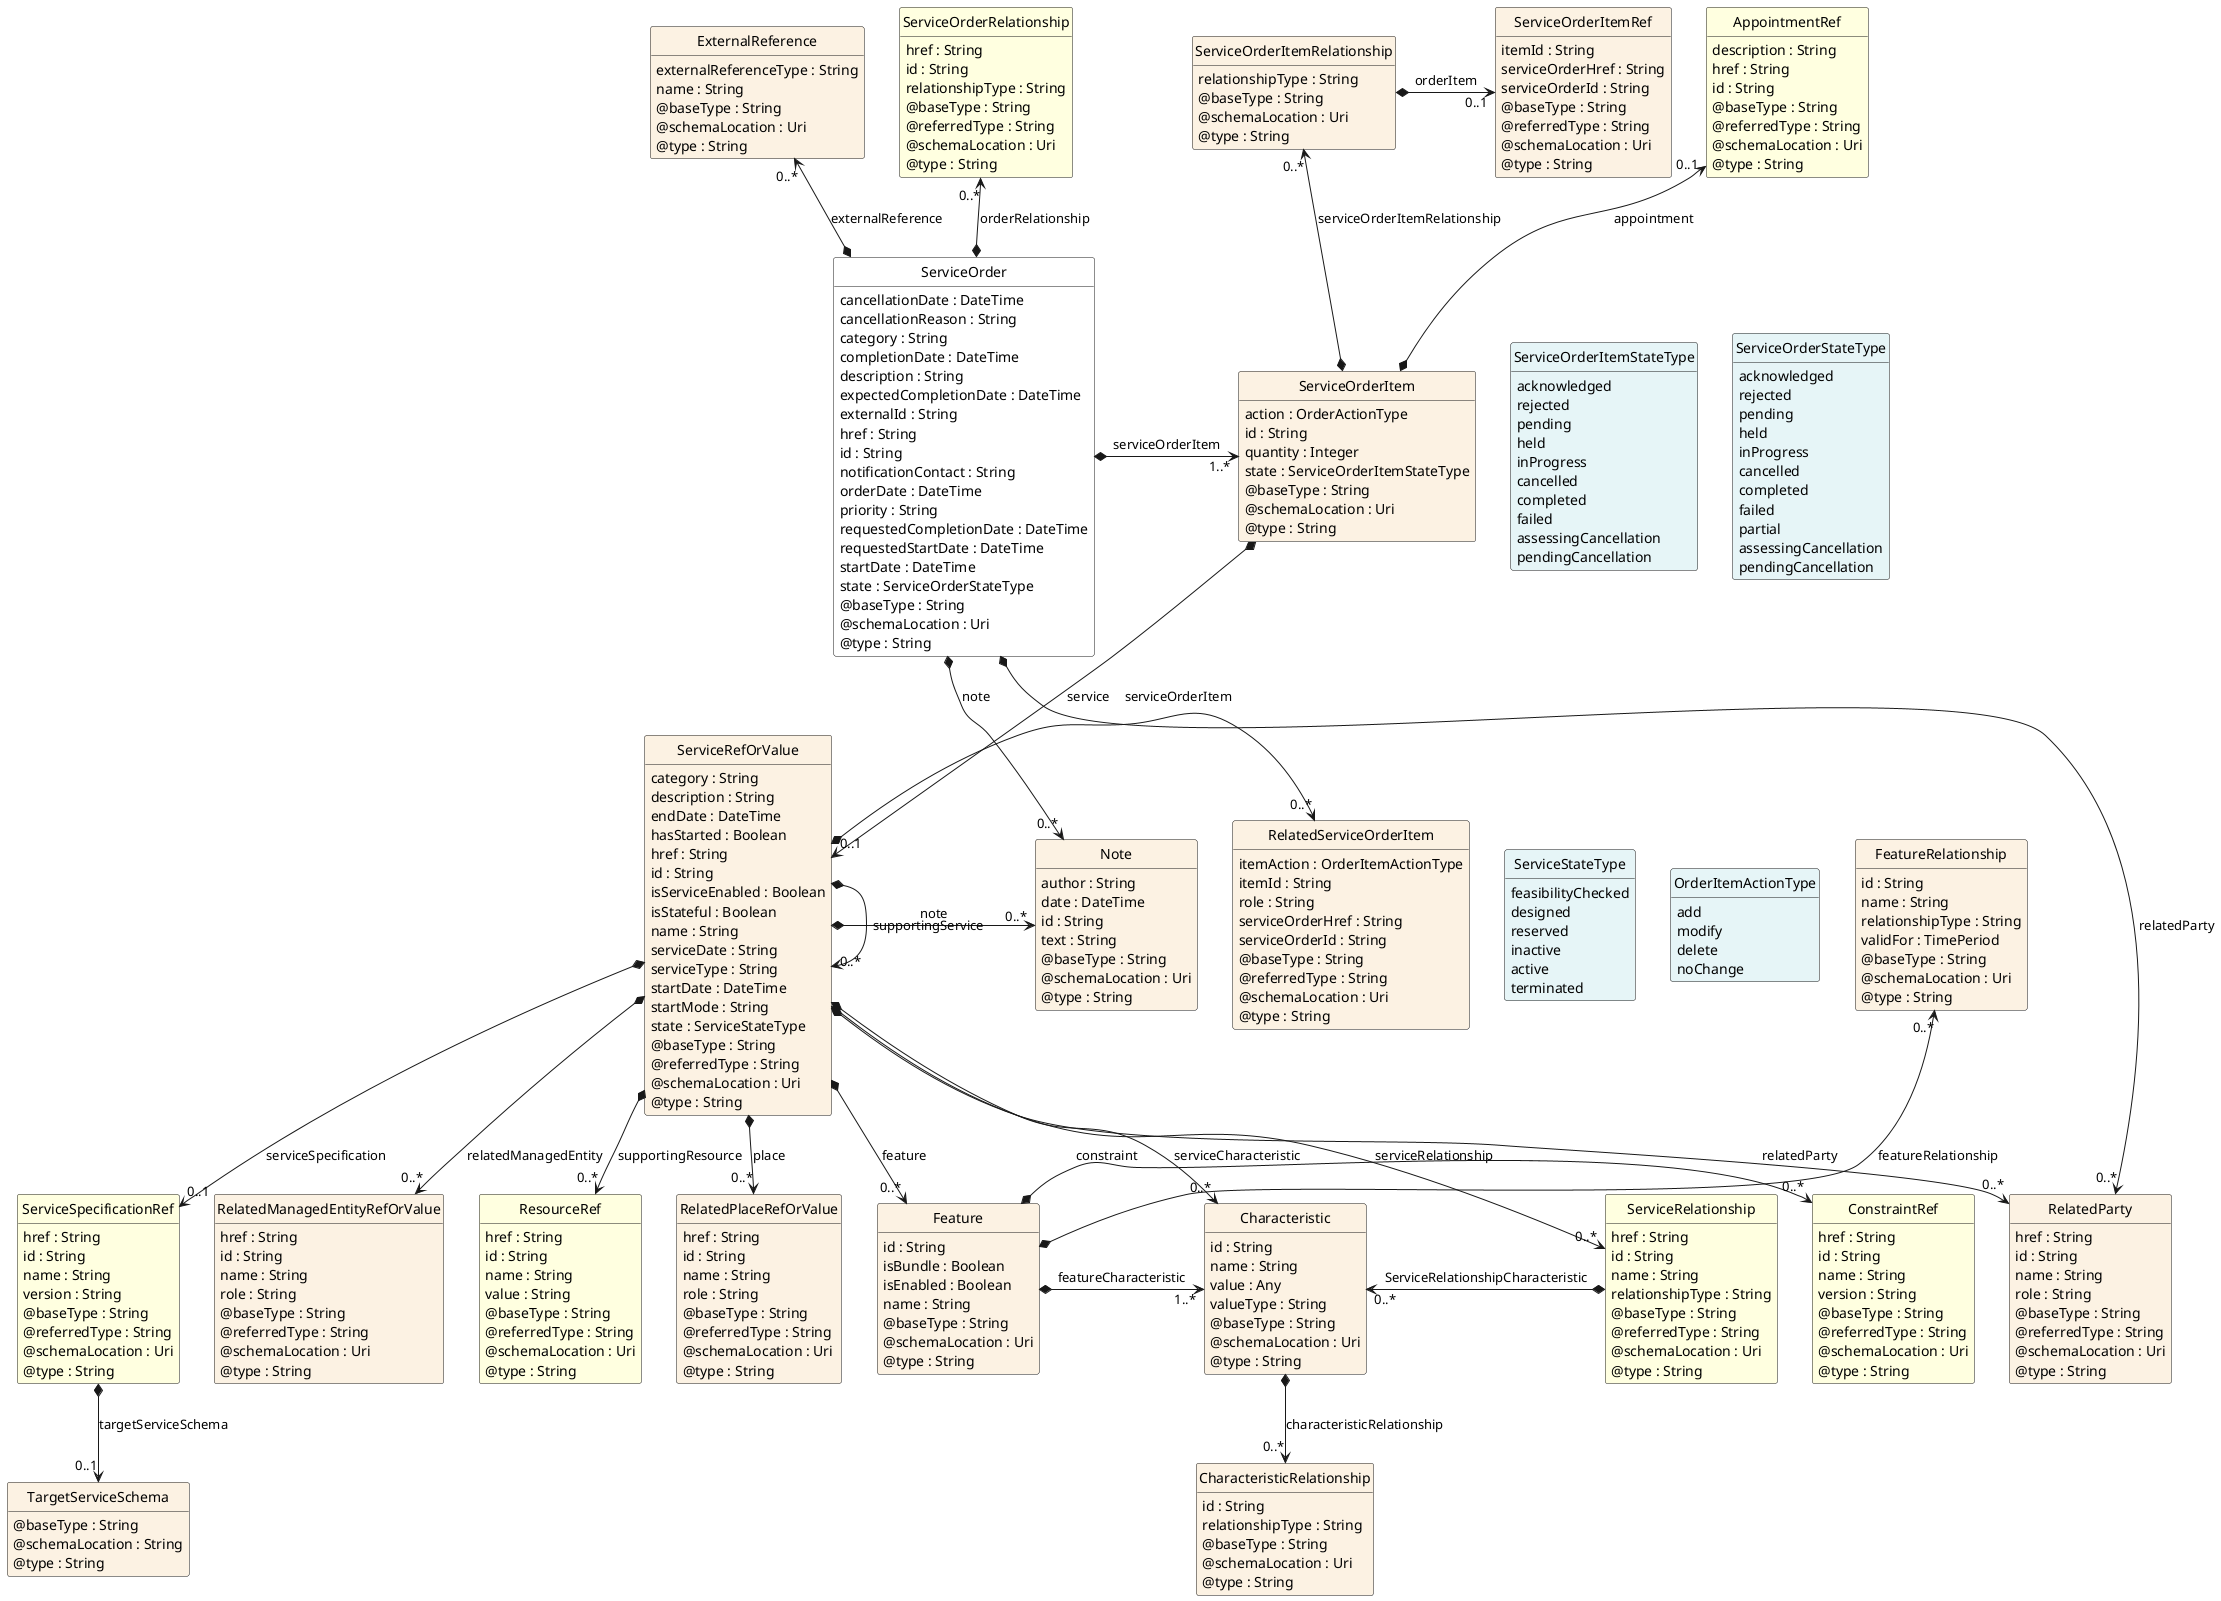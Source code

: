 @startuml
hide circle
hide methods
hide stereotype
show <<Enumeration>> stereotype
skinparam class {
   BackgroundColor<<Enumeration>> #E6F5F7
   BackgroundColor<<Ref>> #FFFFE0
   BackgroundColor<<Pivot>> #FFFFFFF
   BackgroundColor #FCF2E3
}

class ServiceOrder  <<Pivot>> {
    cancellationDate : DateTime
    cancellationReason : String
    category : String
    completionDate : DateTime
    description : String
    expectedCompletionDate : DateTime
    externalId : String
    href : String
    id : String
    notificationContact : String
    orderDate : DateTime
    priority : String
    requestedCompletionDate : DateTime
    requestedStartDate : DateTime
    startDate : DateTime
    state : ServiceOrderStateType
    @baseType : String
    @schemaLocation : Uri
    @type : String
}

class ServiceOrderStateType <<Enumeration>> {
    acknowledged
    rejected
    pending
    held
    inProgress
    cancelled
    completed
    failed
    partial
    assessingCancellation
    pendingCancellation
}

class Note  {
    author : String
    date : DateTime
    id : String
    text : String
    @baseType : String
    @schemaLocation : Uri
    @type : String
}

class RelatedParty  {
    href : String
    id : String
    name : String
    role : String
    @baseType : String
    @referredType : String
    @schemaLocation : Uri
    @type : String
}

class ExternalReference  {
    externalReferenceType : String
    name : String
    @baseType : String
    @schemaLocation : Uri
    @type : String
}

class ServiceOrderItem  {
    action : OrderActionType
    id : String
    quantity : Integer
    state : ServiceOrderItemStateType
    @baseType : String
    @schemaLocation : Uri
    @type : String
}

class ServiceOrderItemStateType <<Enumeration>> {
    acknowledged
    rejected
    pending
    held
    inProgress
    cancelled
    completed
    failed
    assessingCancellation
    pendingCancellation
}

class ServiceOrderItemRelationship  {
    relationshipType : String
    @baseType : String
    @schemaLocation : Uri
    @type : String
}

class ServiceOrderItemRef  {
    itemId : String
    serviceOrderHref : String
    serviceOrderId : String
    @baseType : String
    @referredType : String
    @schemaLocation : Uri
    @type : String
}

class ServiceRefOrValue  {
    category : String
    description : String
    endDate : DateTime
    hasStarted : Boolean
    href : String
    id : String
    isServiceEnabled : Boolean
    isStateful : Boolean
    name : String
    serviceDate : String
    serviceType : String
    startDate : DateTime
    startMode : String
    state : ServiceStateType
    @baseType : String
    @referredType : String
    @schemaLocation : Uri
    @type : String
}

class ServiceStateType <<Enumeration>> {
    feasibilityChecked
    designed
    reserved
    inactive
    active
    terminated
}

class ResourceRef  <<Ref>> {
    href : String
    id : String
    name : String
    value : String
    @baseType : String
    @referredType : String
    @schemaLocation : Uri
    @type : String
}

class RelatedServiceOrderItem  {
    itemAction : OrderItemActionType
    itemId : String
    role : String
    serviceOrderHref : String
    serviceOrderId : String
    @baseType : String
    @referredType : String
    @schemaLocation : Uri
    @type : String
}

class OrderItemActionType <<Enumeration>> {
    add
    modify
    delete
    noChange
}

class ServiceRelationship  <<Ref>> {
    href : String
    id : String
    name : String
    relationshipType : String
    @baseType : String
    @referredType : String
    @schemaLocation : Uri
    @type : String
}

class Characteristic  {
    id : String
    name : String
    value : Any
    valueType : String
    @baseType : String
    @schemaLocation : Uri
    @type : String
}

class CharacteristicRelationship  {
    id : String
    relationshipType : String
    @baseType : String
    @schemaLocation : Uri
    @type : String
}

class Feature  {
    id : String
    isBundle : Boolean
    isEnabled : Boolean
    name : String
    @baseType : String
    @schemaLocation : Uri
    @type : String
}

class ConstraintRef  <<Ref>> {
    href : String
    id : String
    name : String
    version : String
    @baseType : String
    @referredType : String
    @schemaLocation : Uri
    @type : String
}

class FeatureRelationship  {
    id : String
    name : String
    relationshipType : String
    validFor : TimePeriod
    @baseType : String
    @schemaLocation : Uri
    @type : String
}

class RelatedManagedEntityRefOrValue  {
    href : String
    id : String
    name : String
    role : String
    @baseType : String
    @referredType : String
    @schemaLocation : Uri
    @type : String
}

class RelatedPlaceRefOrValue  {
    href : String
    id : String
    name : String
    role : String
    @baseType : String
    @referredType : String
    @schemaLocation : Uri
    @type : String
}

class ServiceSpecificationRef  <<Ref>> {
    href : String
    id : String
    name : String
    version : String
    @baseType : String
    @referredType : String
    @schemaLocation : Uri
    @type : String
}

class TargetServiceSchema  {
    @baseType : String
    @schemaLocation : String
    @type : String
}

class AppointmentRef  <<Ref>> {
    description : String
    href : String
    id : String
    @baseType : String
    @referredType : String
    @schemaLocation : Uri
    @type : String
}

class ServiceOrderRelationship  <<Ref>> {
    href : String
    id : String
    relationshipType : String
    @baseType : String
    @referredType : String
    @schemaLocation : Uri
    @type : String
}

ServiceOrder *-right-> "1..*" ServiceOrderItem : serviceOrderItem

ServiceOrderStateType <-left[hidden]- ServiceOrder

ServiceOrder *-->  "0..*" Note : note

ServiceOrder *-->  "0..*" RelatedParty : relatedParty

Note "0..*" <-left-* ServiceRefOrValue : note

ServiceOrderItem *-->  "0..1" ServiceRefOrValue : service

ServiceOrderItem -right[hidden]-> ServiceOrderItemStateType

ServiceRefOrValue *-right-> "0..*" ServiceRefOrValue : supportingService

ServiceRefOrValue *-right-> "0..*" RelatedServiceOrderItem : serviceOrderItem

ServiceRefOrValue *-->  "0..*" RelatedParty : relatedParty

RelatedServiceOrderItem -right[hidden]-> ServiceStateType

ServiceRefOrValue *-->  "0..*" ServiceRelationship : serviceRelationship

RelatedParty <-left[hidden]- ServiceRelationship

ServiceRefOrValue *-->  "0..*" Characteristic : serviceCharacteristic

ServiceRelationship <-left[hidden]- Characteristic

ServiceRefOrValue *-->  "0..*" Feature : feature

Characteristic <-left[hidden]- Feature

ServiceRelationship *-->  "0..*" Characteristic : ServiceRelationshipCharacteristic

Feature *-->  "1..*" Characteristic : featureCharacteristic

ServiceRefOrValue *-->  "0..*" RelatedPlaceRefOrValue : place

Characteristic <-left[hidden]- RelatedPlaceRefOrValue

ServiceRefOrValue *-->  "0..*" ResourceRef : supportingResource

RelatedPlaceRefOrValue <-left[hidden]- ResourceRef

ServiceRefOrValue *-->  "0..*" RelatedManagedEntityRefOrValue : relatedManagedEntity

ResourceRef <-left[hidden]- RelatedManagedEntityRefOrValue

ServiceRefOrValue *-->  "0..1" ServiceSpecificationRef : serviceSpecification

RelatedManagedEntityRefOrValue <-left[hidden]- ServiceSpecificationRef

ExternalReference "0..*" <--* ServiceOrder : externalReference

ServiceOrderRelationship "0..*" <--* ServiceOrder : orderRelationship

AppointmentRef "0..1" <--* ServiceOrderItem : appointment

ServiceOrderItemRelationship "0..*" <--* ServiceOrderItem : serviceOrderItemRelationship

Feature *-right-> "0..*" ConstraintRef : constraint

FeatureRelationship "0..*" <--* Feature : featureRelationship

ServiceOrderItemRelationship *-right-> "0..1" ServiceOrderItemRef : orderItem

Characteristic *-->  "0..*" CharacteristicRelationship : characteristicRelationship

ServiceSpecificationRef *-->  "0..1" TargetServiceSchema : targetServiceSchema

ServiceStateType -right[hidden]-> OrderItemActionType

@enduml